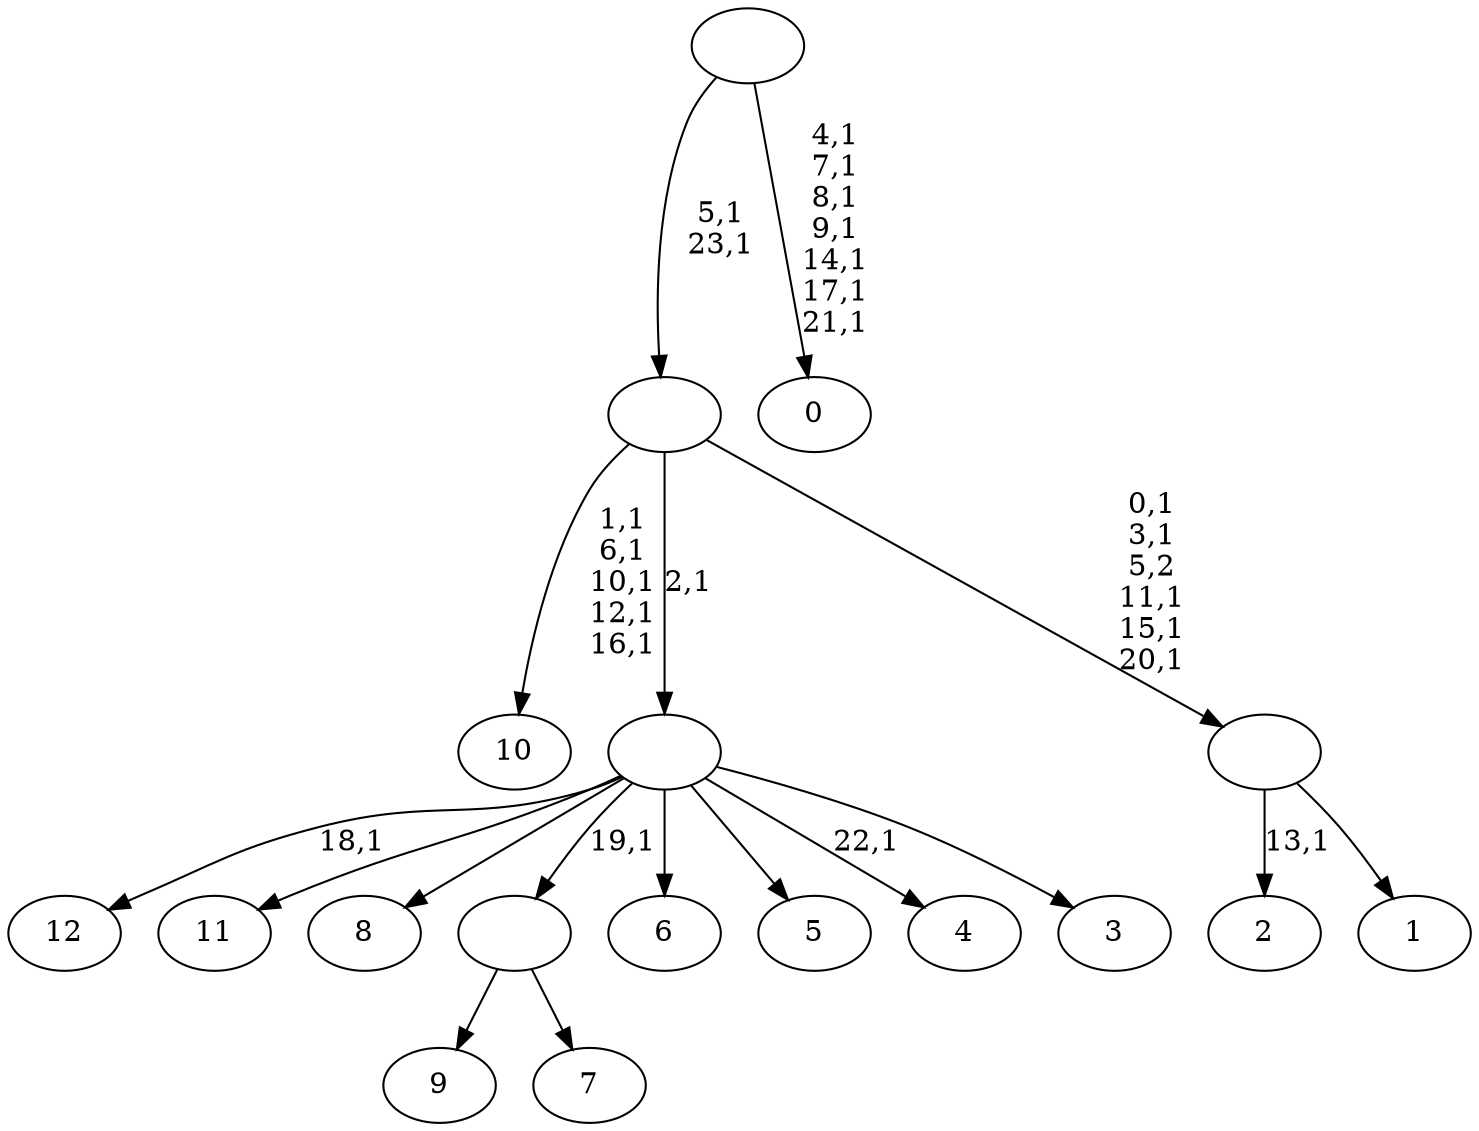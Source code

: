 digraph T {
	37 [label="12"]
	35 [label="11"]
	34 [label="10"]
	28 [label="9"]
	27 [label="8"]
	26 [label="7"]
	25 [label=""]
	24 [label="6"]
	23 [label="5"]
	22 [label="4"]
	20 [label="3"]
	19 [label=""]
	18 [label="2"]
	16 [label="1"]
	15 [label=""]
	10 [label=""]
	8 [label="0"]
	0 [label=""]
	25 -> 28 [label=""]
	25 -> 26 [label=""]
	19 -> 22 [label="22,1"]
	19 -> 37 [label="18,1"]
	19 -> 35 [label=""]
	19 -> 27 [label=""]
	19 -> 25 [label="19,1"]
	19 -> 24 [label=""]
	19 -> 23 [label=""]
	19 -> 20 [label=""]
	15 -> 18 [label="13,1"]
	15 -> 16 [label=""]
	10 -> 15 [label="0,1\n3,1\n5,2\n11,1\n15,1\n20,1"]
	10 -> 34 [label="1,1\n6,1\n10,1\n12,1\n16,1"]
	10 -> 19 [label="2,1"]
	0 -> 8 [label="4,1\n7,1\n8,1\n9,1\n14,1\n17,1\n21,1"]
	0 -> 10 [label="5,1\n23,1"]
}
